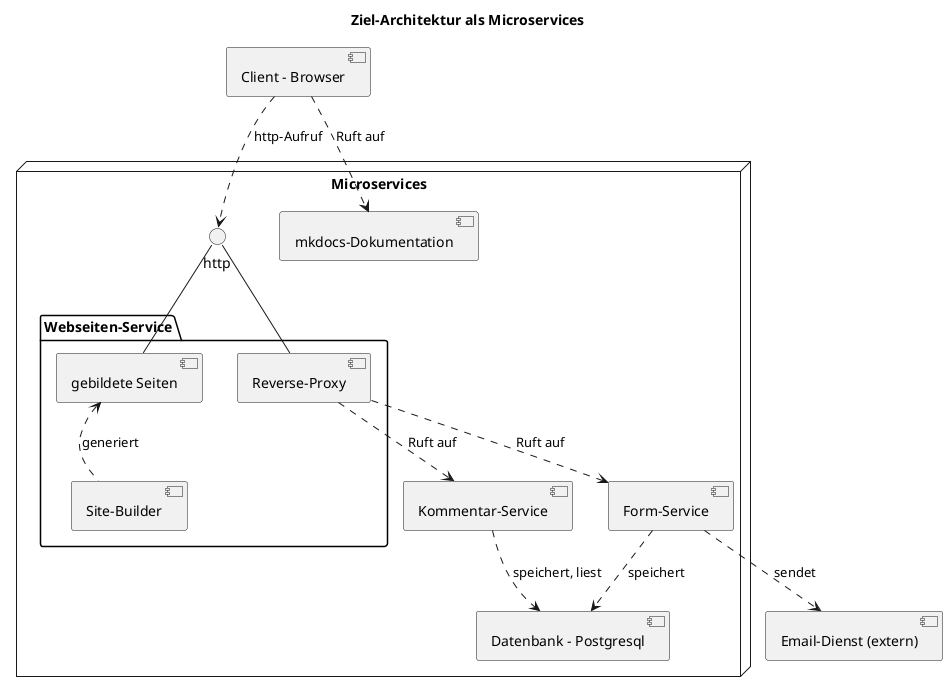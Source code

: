
@startuml
title Ziel-Architektur als Microservices

[Client - Browser] as client
node "Microservices" {
	() http as http_interface
	package "Webseiten-Service" as static_site {
		[gebildete Seiten] as build_site
		[Site-Builder] as site_builder
		[Reverse-Proxy] as proxy
	}
	[Form-Service] as form_backend
	[Kommentar-Service] as comment_backend
	[Datenbank - Postgresql] as db
	[mkdocs-Dokumentation] as doc
}

[Email-Dienst (extern)] as email

client ..> http_interface: http-Aufruf
http_interface -- build_site
http_interface -- proxy
client ..> doc: Ruft auf
proxy ..> form_backend: Ruft auf
proxy ..> comment_backend: Ruft auf
form_backend ..> email: sendet
form_backend ..> db: speichert
comment_backend ..> db: speichert, liest
site_builder .up.> build_site: generiert
@enduml